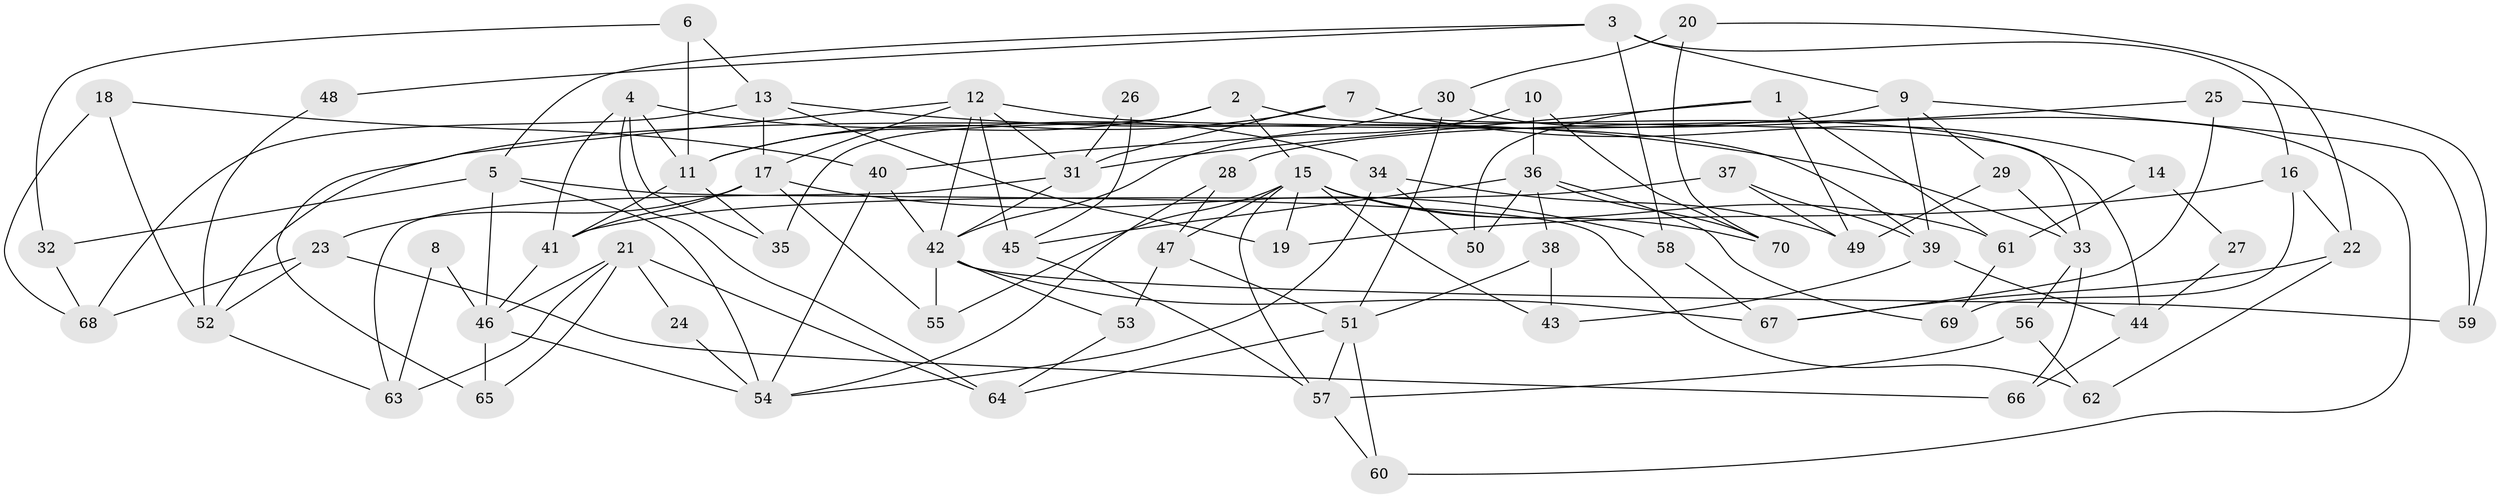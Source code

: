 // coarse degree distribution, {4: 0.13333333333333333, 7: 0.13333333333333333, 5: 0.2, 8: 0.06666666666666667, 3: 0.26666666666666666, 6: 0.044444444444444446, 9: 0.044444444444444446, 2: 0.08888888888888889, 11: 0.022222222222222223}
// Generated by graph-tools (version 1.1) at 2025/52/02/27/25 19:52:09]
// undirected, 70 vertices, 140 edges
graph export_dot {
graph [start="1"]
  node [color=gray90,style=filled];
  1;
  2;
  3;
  4;
  5;
  6;
  7;
  8;
  9;
  10;
  11;
  12;
  13;
  14;
  15;
  16;
  17;
  18;
  19;
  20;
  21;
  22;
  23;
  24;
  25;
  26;
  27;
  28;
  29;
  30;
  31;
  32;
  33;
  34;
  35;
  36;
  37;
  38;
  39;
  40;
  41;
  42;
  43;
  44;
  45;
  46;
  47;
  48;
  49;
  50;
  51;
  52;
  53;
  54;
  55;
  56;
  57;
  58;
  59;
  60;
  61;
  62;
  63;
  64;
  65;
  66;
  67;
  68;
  69;
  70;
  1 -- 50;
  1 -- 31;
  1 -- 49;
  1 -- 61;
  2 -- 15;
  2 -- 11;
  2 -- 35;
  2 -- 44;
  3 -- 58;
  3 -- 5;
  3 -- 9;
  3 -- 16;
  3 -- 48;
  4 -- 64;
  4 -- 11;
  4 -- 34;
  4 -- 35;
  4 -- 41;
  5 -- 46;
  5 -- 54;
  5 -- 32;
  5 -- 62;
  6 -- 11;
  6 -- 13;
  6 -- 32;
  7 -- 33;
  7 -- 31;
  7 -- 11;
  7 -- 14;
  8 -- 46;
  8 -- 63;
  9 -- 39;
  9 -- 29;
  9 -- 52;
  9 -- 59;
  10 -- 36;
  10 -- 42;
  10 -- 70;
  11 -- 35;
  11 -- 41;
  12 -- 42;
  12 -- 45;
  12 -- 17;
  12 -- 31;
  12 -- 39;
  12 -- 65;
  13 -- 17;
  13 -- 68;
  13 -- 19;
  13 -- 33;
  14 -- 61;
  14 -- 27;
  15 -- 57;
  15 -- 55;
  15 -- 19;
  15 -- 43;
  15 -- 47;
  15 -- 61;
  15 -- 70;
  16 -- 19;
  16 -- 22;
  16 -- 69;
  17 -- 41;
  17 -- 23;
  17 -- 55;
  17 -- 58;
  18 -- 68;
  18 -- 40;
  18 -- 52;
  20 -- 70;
  20 -- 30;
  20 -- 22;
  21 -- 65;
  21 -- 46;
  21 -- 24;
  21 -- 63;
  21 -- 64;
  22 -- 62;
  22 -- 67;
  23 -- 52;
  23 -- 66;
  23 -- 68;
  24 -- 54;
  25 -- 59;
  25 -- 67;
  25 -- 28;
  26 -- 31;
  26 -- 45;
  27 -- 44;
  28 -- 47;
  28 -- 54;
  29 -- 33;
  29 -- 49;
  30 -- 60;
  30 -- 51;
  30 -- 40;
  31 -- 63;
  31 -- 42;
  32 -- 68;
  33 -- 66;
  33 -- 56;
  34 -- 49;
  34 -- 50;
  34 -- 54;
  36 -- 69;
  36 -- 70;
  36 -- 38;
  36 -- 45;
  36 -- 50;
  37 -- 41;
  37 -- 49;
  37 -- 39;
  38 -- 43;
  38 -- 51;
  39 -- 43;
  39 -- 44;
  40 -- 54;
  40 -- 42;
  41 -- 46;
  42 -- 53;
  42 -- 55;
  42 -- 59;
  42 -- 67;
  44 -- 66;
  45 -- 57;
  46 -- 54;
  46 -- 65;
  47 -- 51;
  47 -- 53;
  48 -- 52;
  51 -- 64;
  51 -- 57;
  51 -- 60;
  52 -- 63;
  53 -- 64;
  56 -- 62;
  56 -- 57;
  57 -- 60;
  58 -- 67;
  61 -- 69;
}

